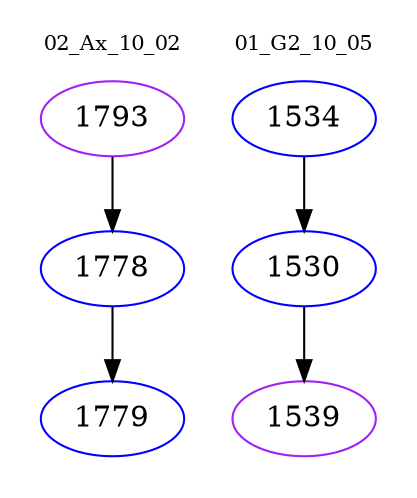digraph{
subgraph cluster_0 {
color = white
label = "02_Ax_10_02";
fontsize=10;
T0_1793 [label="1793", color="purple"]
T0_1793 -> T0_1778 [color="black"]
T0_1778 [label="1778", color="blue"]
T0_1778 -> T0_1779 [color="black"]
T0_1779 [label="1779", color="blue"]
}
subgraph cluster_1 {
color = white
label = "01_G2_10_05";
fontsize=10;
T1_1534 [label="1534", color="blue"]
T1_1534 -> T1_1530 [color="black"]
T1_1530 [label="1530", color="blue"]
T1_1530 -> T1_1539 [color="black"]
T1_1539 [label="1539", color="purple"]
}
}
